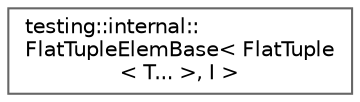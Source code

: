 digraph "Graphical Class Hierarchy"
{
 // LATEX_PDF_SIZE
  bgcolor="transparent";
  edge [fontname=Helvetica,fontsize=10,labelfontname=Helvetica,labelfontsize=10];
  node [fontname=Helvetica,fontsize=10,shape=box,height=0.2,width=0.4];
  rankdir="LR";
  Node0 [id="Node000000",label="testing::internal::\lFlatTupleElemBase\< FlatTuple\l\< T... \>, I \>",height=0.2,width=0.4,color="grey40", fillcolor="white", style="filled",URL="$structtesting_1_1internal_1_1_flat_tuple_elem_base_3_01_flat_tuple_3_01_t_8_8_8_01_4_00_01_i_01_4.html",tooltip=" "];
}
